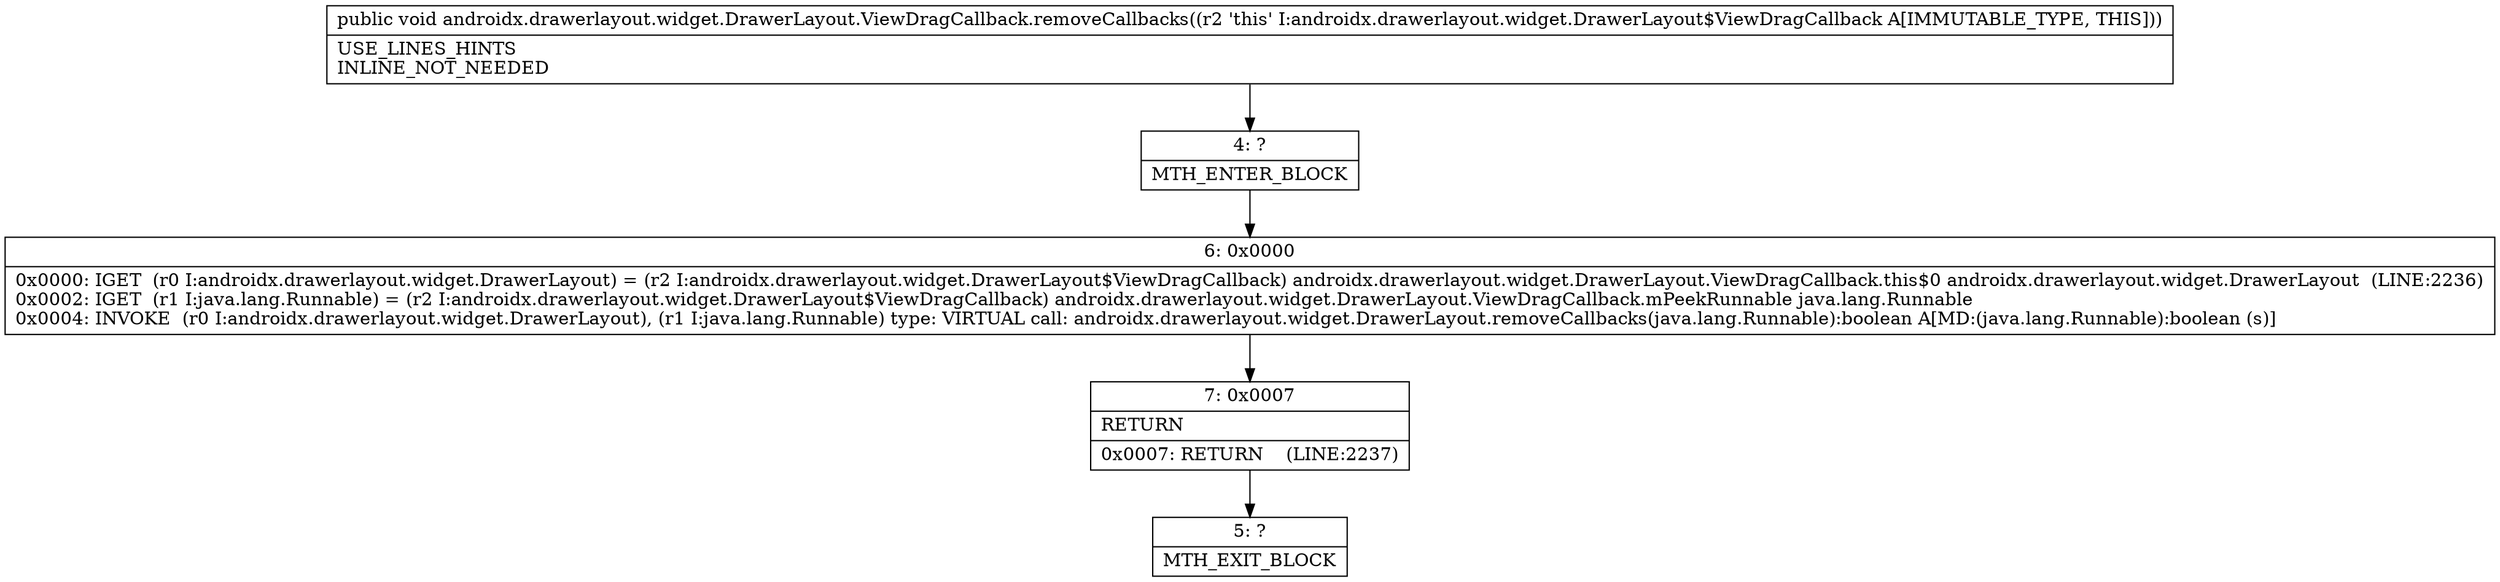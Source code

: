 digraph "CFG forandroidx.drawerlayout.widget.DrawerLayout.ViewDragCallback.removeCallbacks()V" {
Node_4 [shape=record,label="{4\:\ ?|MTH_ENTER_BLOCK\l}"];
Node_6 [shape=record,label="{6\:\ 0x0000|0x0000: IGET  (r0 I:androidx.drawerlayout.widget.DrawerLayout) = (r2 I:androidx.drawerlayout.widget.DrawerLayout$ViewDragCallback) androidx.drawerlayout.widget.DrawerLayout.ViewDragCallback.this$0 androidx.drawerlayout.widget.DrawerLayout  (LINE:2236)\l0x0002: IGET  (r1 I:java.lang.Runnable) = (r2 I:androidx.drawerlayout.widget.DrawerLayout$ViewDragCallback) androidx.drawerlayout.widget.DrawerLayout.ViewDragCallback.mPeekRunnable java.lang.Runnable \l0x0004: INVOKE  (r0 I:androidx.drawerlayout.widget.DrawerLayout), (r1 I:java.lang.Runnable) type: VIRTUAL call: androidx.drawerlayout.widget.DrawerLayout.removeCallbacks(java.lang.Runnable):boolean A[MD:(java.lang.Runnable):boolean (s)]\l}"];
Node_7 [shape=record,label="{7\:\ 0x0007|RETURN\l|0x0007: RETURN    (LINE:2237)\l}"];
Node_5 [shape=record,label="{5\:\ ?|MTH_EXIT_BLOCK\l}"];
MethodNode[shape=record,label="{public void androidx.drawerlayout.widget.DrawerLayout.ViewDragCallback.removeCallbacks((r2 'this' I:androidx.drawerlayout.widget.DrawerLayout$ViewDragCallback A[IMMUTABLE_TYPE, THIS]))  | USE_LINES_HINTS\lINLINE_NOT_NEEDED\l}"];
MethodNode -> Node_4;Node_4 -> Node_6;
Node_6 -> Node_7;
Node_7 -> Node_5;
}

